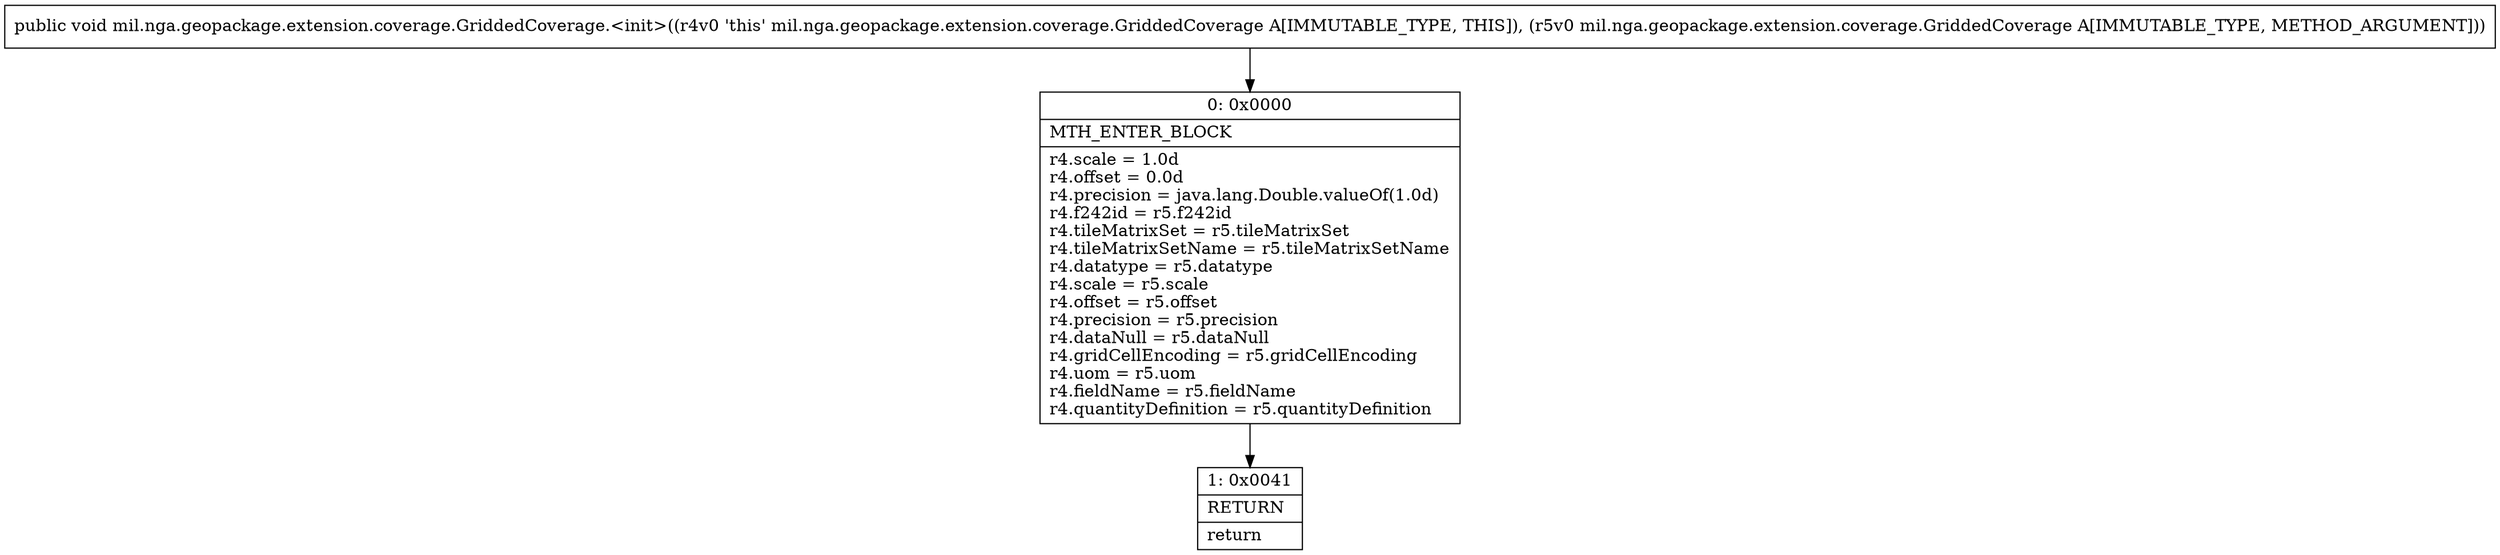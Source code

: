 digraph "CFG formil.nga.geopackage.extension.coverage.GriddedCoverage.\<init\>(Lmil\/nga\/geopackage\/extension\/coverage\/GriddedCoverage;)V" {
Node_0 [shape=record,label="{0\:\ 0x0000|MTH_ENTER_BLOCK\l|r4.scale = 1.0d\lr4.offset = 0.0d\lr4.precision = java.lang.Double.valueOf(1.0d)\lr4.f242id = r5.f242id\lr4.tileMatrixSet = r5.tileMatrixSet\lr4.tileMatrixSetName = r5.tileMatrixSetName\lr4.datatype = r5.datatype\lr4.scale = r5.scale\lr4.offset = r5.offset\lr4.precision = r5.precision\lr4.dataNull = r5.dataNull\lr4.gridCellEncoding = r5.gridCellEncoding\lr4.uom = r5.uom\lr4.fieldName = r5.fieldName\lr4.quantityDefinition = r5.quantityDefinition\l}"];
Node_1 [shape=record,label="{1\:\ 0x0041|RETURN\l|return\l}"];
MethodNode[shape=record,label="{public void mil.nga.geopackage.extension.coverage.GriddedCoverage.\<init\>((r4v0 'this' mil.nga.geopackage.extension.coverage.GriddedCoverage A[IMMUTABLE_TYPE, THIS]), (r5v0 mil.nga.geopackage.extension.coverage.GriddedCoverage A[IMMUTABLE_TYPE, METHOD_ARGUMENT])) }"];
MethodNode -> Node_0;
Node_0 -> Node_1;
}

